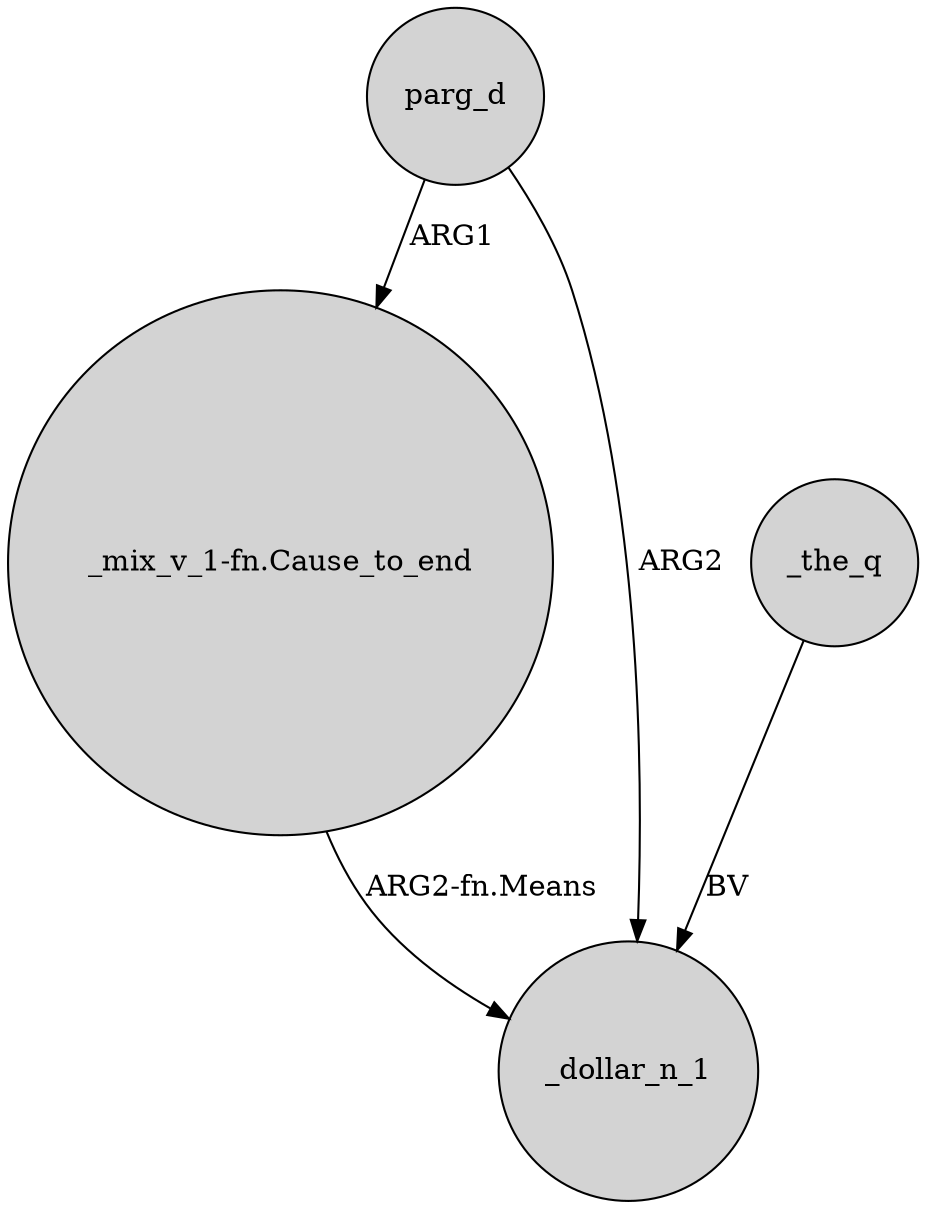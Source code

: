 digraph {
	node [shape=circle style=filled]
	"_mix_v_1-fn.Cause_to_end" -> _dollar_n_1 [label="ARG2-fn.Means"]
	parg_d -> _dollar_n_1 [label=ARG2]
	parg_d -> "_mix_v_1-fn.Cause_to_end" [label=ARG1]
	_the_q -> _dollar_n_1 [label=BV]
}
